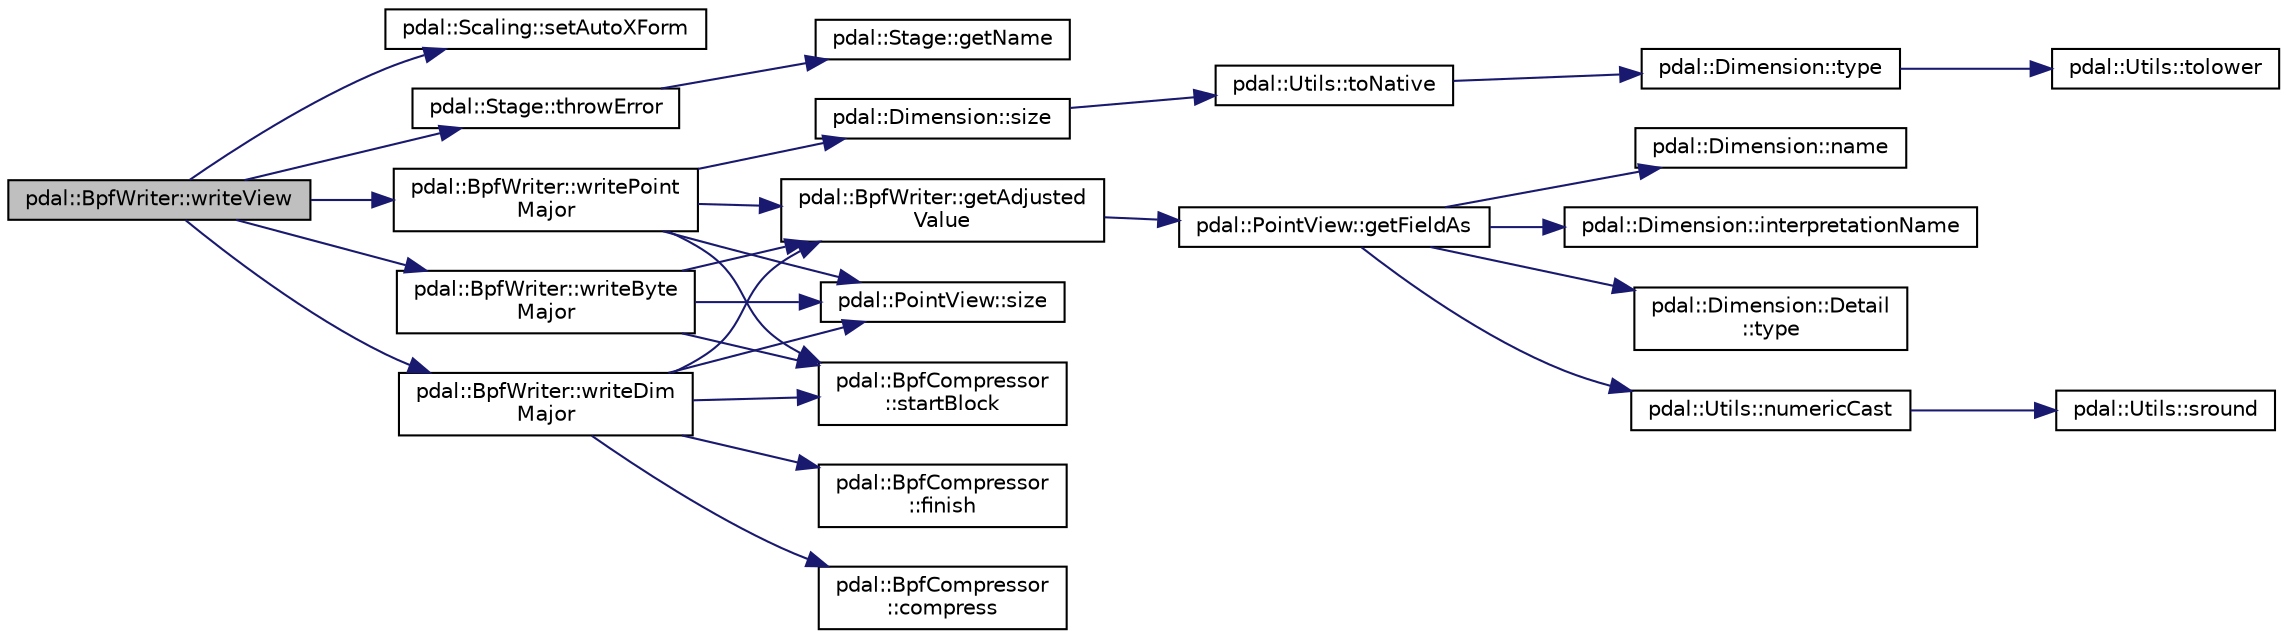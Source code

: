 digraph "pdal::BpfWriter::writeView"
{
  edge [fontname="Helvetica",fontsize="10",labelfontname="Helvetica",labelfontsize="10"];
  node [fontname="Helvetica",fontsize="10",shape=record];
  rankdir="LR";
  Node1 [label="pdal::BpfWriter::writeView",height=0.2,width=0.4,color="black", fillcolor="grey75", style="filled", fontcolor="black"];
  Node1 -> Node2 [color="midnightblue",fontsize="10",style="solid",fontname="Helvetica"];
  Node2 [label="pdal::Scaling::setAutoXForm",height=0.2,width=0.4,color="black", fillcolor="white", style="filled",URL="$classpdal_1_1Scaling.html#a6227896f9db24655d39c6633982680d2"];
  Node1 -> Node3 [color="midnightblue",fontsize="10",style="solid",fontname="Helvetica"];
  Node3 [label="pdal::Stage::throwError",height=0.2,width=0.4,color="black", fillcolor="white", style="filled",URL="$classpdal_1_1Stage.html#abdbd1176da12dfd882d931a43290797f"];
  Node3 -> Node4 [color="midnightblue",fontsize="10",style="solid",fontname="Helvetica"];
  Node4 [label="pdal::Stage::getName",height=0.2,width=0.4,color="black", fillcolor="white", style="filled",URL="$classpdal_1_1Stage.html#a6c81d6fbbac17ebe4cd63806916cc750"];
  Node1 -> Node5 [color="midnightblue",fontsize="10",style="solid",fontname="Helvetica"];
  Node5 [label="pdal::BpfWriter::writeByte\lMajor",height=0.2,width=0.4,color="black", fillcolor="white", style="filled",URL="$classpdal_1_1BpfWriter.html#a8784f84370d69b9ae4dbbd632ed0f27a"];
  Node5 -> Node6 [color="midnightblue",fontsize="10",style="solid",fontname="Helvetica"];
  Node6 [label="pdal::BpfWriter::getAdjusted\lValue",height=0.2,width=0.4,color="black", fillcolor="white", style="filled",URL="$classpdal_1_1BpfWriter.html#a3a14953a8baa61b81bae32286441f2cd"];
  Node6 -> Node7 [color="midnightblue",fontsize="10",style="solid",fontname="Helvetica"];
  Node7 [label="pdal::PointView::getFieldAs",height=0.2,width=0.4,color="black", fillcolor="white", style="filled",URL="$classpdal_1_1PointView.html#a4c594a6d2a469e594988194ccf125a15"];
  Node7 -> Node8 [color="midnightblue",fontsize="10",style="solid",fontname="Helvetica"];
  Node8 [label="pdal::Dimension::Detail\l::type",height=0.2,width=0.4,color="black", fillcolor="white", style="filled",URL="$classpdal_1_1Dimension_1_1Detail.html#adf5961976b7fce3d90a0dddd50519a7c"];
  Node7 -> Node9 [color="midnightblue",fontsize="10",style="solid",fontname="Helvetica"];
  Node9 [label="pdal::Utils::numericCast",height=0.2,width=0.4,color="black", fillcolor="white", style="filled",URL="$namespacepdal_1_1Utils.html#a33d614ac71aa03aaa5c10a242c4d14ac"];
  Node9 -> Node10 [color="midnightblue",fontsize="10",style="solid",fontname="Helvetica"];
  Node10 [label="pdal::Utils::sround",height=0.2,width=0.4,color="black", fillcolor="white", style="filled",URL="$namespacepdal_1_1Utils.html#a06833597f1fc4287966cfa0867128e59"];
  Node7 -> Node11 [color="midnightblue",fontsize="10",style="solid",fontname="Helvetica"];
  Node11 [label="pdal::Dimension::name",height=0.2,width=0.4,color="black", fillcolor="white", style="filled",URL="$namespacepdal_1_1Dimension.html#af3176b0b7e6b4be000317846cf7c2718"];
  Node7 -> Node12 [color="midnightblue",fontsize="10",style="solid",fontname="Helvetica"];
  Node12 [label="pdal::Dimension::interpretationName",height=0.2,width=0.4,color="black", fillcolor="white", style="filled",URL="$namespacepdal_1_1Dimension.html#acc41232ae1e707d6c928ffb9a56592d3"];
  Node5 -> Node13 [color="midnightblue",fontsize="10",style="solid",fontname="Helvetica"];
  Node13 [label="pdal::PointView::size",height=0.2,width=0.4,color="black", fillcolor="white", style="filled",URL="$classpdal_1_1PointView.html#a4c2fba9b5d7a61f19a558bb08405555d"];
  Node5 -> Node14 [color="midnightblue",fontsize="10",style="solid",fontname="Helvetica"];
  Node14 [label="pdal::BpfCompressor\l::startBlock",height=0.2,width=0.4,color="black", fillcolor="white", style="filled",URL="$classpdal_1_1BpfCompressor.html#a906a2f20c37d1ef06fde968a4e43945f"];
  Node1 -> Node15 [color="midnightblue",fontsize="10",style="solid",fontname="Helvetica"];
  Node15 [label="pdal::BpfWriter::writeDim\lMajor",height=0.2,width=0.4,color="black", fillcolor="white", style="filled",URL="$classpdal_1_1BpfWriter.html#a28a12ad585ecfe6f9b21129c435184d4"];
  Node15 -> Node16 [color="midnightblue",fontsize="10",style="solid",fontname="Helvetica"];
  Node16 [label="pdal::BpfCompressor\l::compress",height=0.2,width=0.4,color="black", fillcolor="white", style="filled",URL="$classpdal_1_1BpfCompressor.html#a37a5330b1e5d1e320f678eed19fe4309"];
  Node15 -> Node17 [color="midnightblue",fontsize="10",style="solid",fontname="Helvetica"];
  Node17 [label="pdal::BpfCompressor\l::finish",height=0.2,width=0.4,color="black", fillcolor="white", style="filled",URL="$classpdal_1_1BpfCompressor.html#ae55ceb929a1f1edece3bf5161efca771"];
  Node15 -> Node6 [color="midnightblue",fontsize="10",style="solid",fontname="Helvetica"];
  Node15 -> Node13 [color="midnightblue",fontsize="10",style="solid",fontname="Helvetica"];
  Node15 -> Node14 [color="midnightblue",fontsize="10",style="solid",fontname="Helvetica"];
  Node1 -> Node18 [color="midnightblue",fontsize="10",style="solid",fontname="Helvetica"];
  Node18 [label="pdal::BpfWriter::writePoint\lMajor",height=0.2,width=0.4,color="black", fillcolor="white", style="filled",URL="$classpdal_1_1BpfWriter.html#a9d45245505629571977d2116cdd07a5e"];
  Node18 -> Node6 [color="midnightblue",fontsize="10",style="solid",fontname="Helvetica"];
  Node18 -> Node13 [color="midnightblue",fontsize="10",style="solid",fontname="Helvetica"];
  Node18 -> Node19 [color="midnightblue",fontsize="10",style="solid",fontname="Helvetica"];
  Node19 [label="pdal::Dimension::size",height=0.2,width=0.4,color="black", fillcolor="white", style="filled",URL="$namespacepdal_1_1Dimension.html#acf81dae9d5946f3a941f9df154b2329b"];
  Node19 -> Node20 [color="midnightblue",fontsize="10",style="solid",fontname="Helvetica"];
  Node20 [label="pdal::Utils::toNative",height=0.2,width=0.4,color="black", fillcolor="white", style="filled",URL="$namespacepdal_1_1Utils.html#a59253304d0f929e3a3ea00f09636002f"];
  Node20 -> Node21 [color="midnightblue",fontsize="10",style="solid",fontname="Helvetica"];
  Node21 [label="pdal::Dimension::type",height=0.2,width=0.4,color="black", fillcolor="white", style="filled",URL="$namespacepdal_1_1Dimension.html#a880d689fed54aa3ded6f88c9e058c5d2"];
  Node21 -> Node22 [color="midnightblue",fontsize="10",style="solid",fontname="Helvetica"];
  Node22 [label="pdal::Utils::tolower",height=0.2,width=0.4,color="black", fillcolor="white", style="filled",URL="$namespacepdal_1_1Utils.html#a5268937cf695835e55392f752dc02cb2"];
  Node18 -> Node14 [color="midnightblue",fontsize="10",style="solid",fontname="Helvetica"];
}

